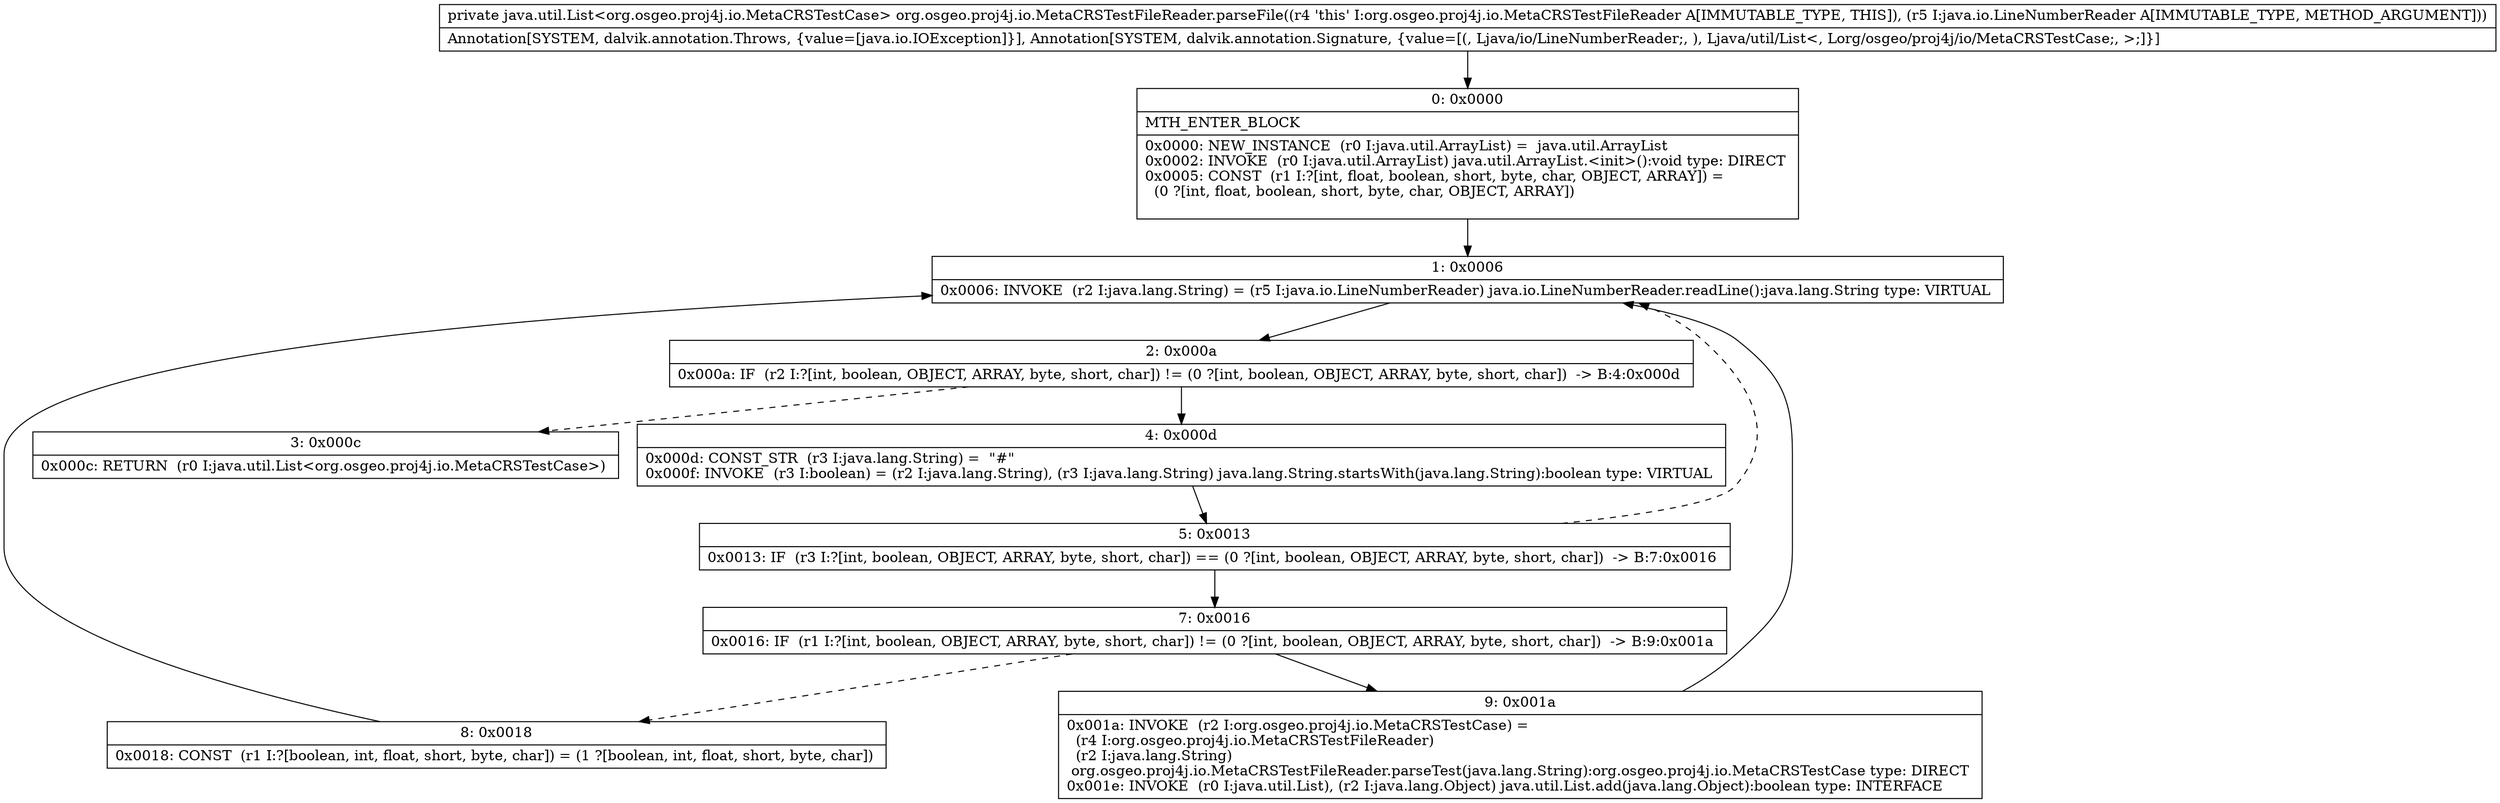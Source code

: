 digraph "CFG fororg.osgeo.proj4j.io.MetaCRSTestFileReader.parseFile(Ljava\/io\/LineNumberReader;)Ljava\/util\/List;" {
Node_0 [shape=record,label="{0\:\ 0x0000|MTH_ENTER_BLOCK\l|0x0000: NEW_INSTANCE  (r0 I:java.util.ArrayList) =  java.util.ArrayList \l0x0002: INVOKE  (r0 I:java.util.ArrayList) java.util.ArrayList.\<init\>():void type: DIRECT \l0x0005: CONST  (r1 I:?[int, float, boolean, short, byte, char, OBJECT, ARRAY]) = \l  (0 ?[int, float, boolean, short, byte, char, OBJECT, ARRAY])\l \l}"];
Node_1 [shape=record,label="{1\:\ 0x0006|0x0006: INVOKE  (r2 I:java.lang.String) = (r5 I:java.io.LineNumberReader) java.io.LineNumberReader.readLine():java.lang.String type: VIRTUAL \l}"];
Node_2 [shape=record,label="{2\:\ 0x000a|0x000a: IF  (r2 I:?[int, boolean, OBJECT, ARRAY, byte, short, char]) != (0 ?[int, boolean, OBJECT, ARRAY, byte, short, char])  \-\> B:4:0x000d \l}"];
Node_3 [shape=record,label="{3\:\ 0x000c|0x000c: RETURN  (r0 I:java.util.List\<org.osgeo.proj4j.io.MetaCRSTestCase\>) \l}"];
Node_4 [shape=record,label="{4\:\ 0x000d|0x000d: CONST_STR  (r3 I:java.lang.String) =  \"#\" \l0x000f: INVOKE  (r3 I:boolean) = (r2 I:java.lang.String), (r3 I:java.lang.String) java.lang.String.startsWith(java.lang.String):boolean type: VIRTUAL \l}"];
Node_5 [shape=record,label="{5\:\ 0x0013|0x0013: IF  (r3 I:?[int, boolean, OBJECT, ARRAY, byte, short, char]) == (0 ?[int, boolean, OBJECT, ARRAY, byte, short, char])  \-\> B:7:0x0016 \l}"];
Node_7 [shape=record,label="{7\:\ 0x0016|0x0016: IF  (r1 I:?[int, boolean, OBJECT, ARRAY, byte, short, char]) != (0 ?[int, boolean, OBJECT, ARRAY, byte, short, char])  \-\> B:9:0x001a \l}"];
Node_8 [shape=record,label="{8\:\ 0x0018|0x0018: CONST  (r1 I:?[boolean, int, float, short, byte, char]) = (1 ?[boolean, int, float, short, byte, char]) \l}"];
Node_9 [shape=record,label="{9\:\ 0x001a|0x001a: INVOKE  (r2 I:org.osgeo.proj4j.io.MetaCRSTestCase) = \l  (r4 I:org.osgeo.proj4j.io.MetaCRSTestFileReader)\l  (r2 I:java.lang.String)\l org.osgeo.proj4j.io.MetaCRSTestFileReader.parseTest(java.lang.String):org.osgeo.proj4j.io.MetaCRSTestCase type: DIRECT \l0x001e: INVOKE  (r0 I:java.util.List), (r2 I:java.lang.Object) java.util.List.add(java.lang.Object):boolean type: INTERFACE \l}"];
MethodNode[shape=record,label="{private java.util.List\<org.osgeo.proj4j.io.MetaCRSTestCase\> org.osgeo.proj4j.io.MetaCRSTestFileReader.parseFile((r4 'this' I:org.osgeo.proj4j.io.MetaCRSTestFileReader A[IMMUTABLE_TYPE, THIS]), (r5 I:java.io.LineNumberReader A[IMMUTABLE_TYPE, METHOD_ARGUMENT]))  | Annotation[SYSTEM, dalvik.annotation.Throws, \{value=[java.io.IOException]\}], Annotation[SYSTEM, dalvik.annotation.Signature, \{value=[(, Ljava\/io\/LineNumberReader;, ), Ljava\/util\/List\<, Lorg\/osgeo\/proj4j\/io\/MetaCRSTestCase;, \>;]\}]\l}"];
MethodNode -> Node_0;
Node_0 -> Node_1;
Node_1 -> Node_2;
Node_2 -> Node_3[style=dashed];
Node_2 -> Node_4;
Node_4 -> Node_5;
Node_5 -> Node_7;
Node_5 -> Node_1[style=dashed];
Node_7 -> Node_8[style=dashed];
Node_7 -> Node_9;
Node_8 -> Node_1;
Node_9 -> Node_1;
}

